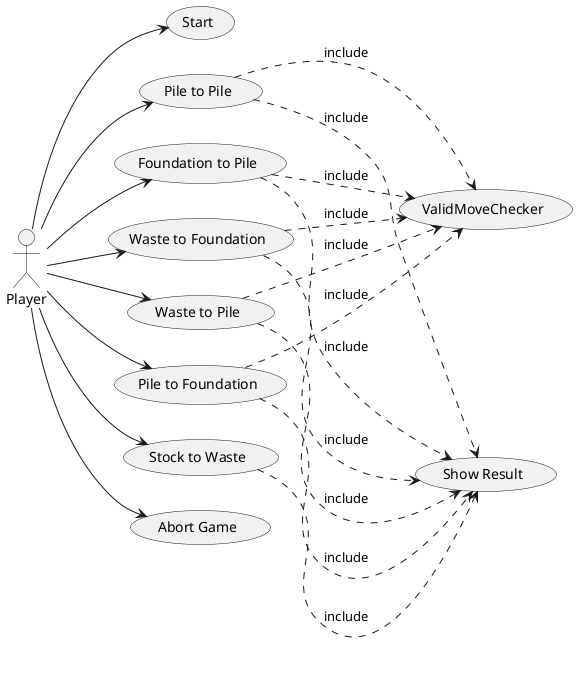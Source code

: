 @startuml
left to right direction

usecase "Start" as UC0
usecase "Stock to Waste" as UC1
usecase "Waste to Foundation" as UC2
usecase "Waste to Pile" as UC3
usecase "Pile to Foundation" as UC4
usecase "Pile to Pile" as UC5
usecase "Foundation to Pile" as UC6
usecase "Show Result" as UC7
usecase "Abort Game" as UCN

usecase "ValidMoveChecker" as MovementChecker

Player --> UC0
Player --> UC1
Player --> UC2
Player --> UC3
Player --> UC4
Player --> UC5
Player --> UC6
Player --> UCN

UC2 -.> MovementChecker : include
UC3 -.> MovementChecker : include
UC4 -.> MovementChecker : include
UC5 -.> MovementChecker : include
UC6 -.> MovementChecker : include

UC1 -.> UC7 : include
UC2 -.> UC7 : include
UC3 -.> UC7 : include
UC4 -.> UC7 : include
UC5 -.> UC7 : include
UC6 -.> UC7 : include
@enduml
